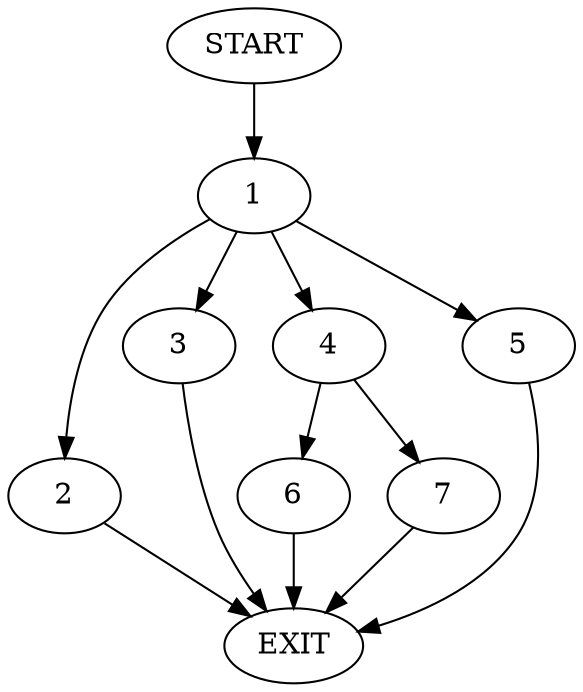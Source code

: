 digraph {
0 [label="START"]
8 [label="EXIT"]
0 -> 1
1 -> 2
1 -> 3
1 -> 4
1 -> 5
2 -> 8
5 -> 8
4 -> 6
4 -> 7
3 -> 8
6 -> 8
7 -> 8
}
